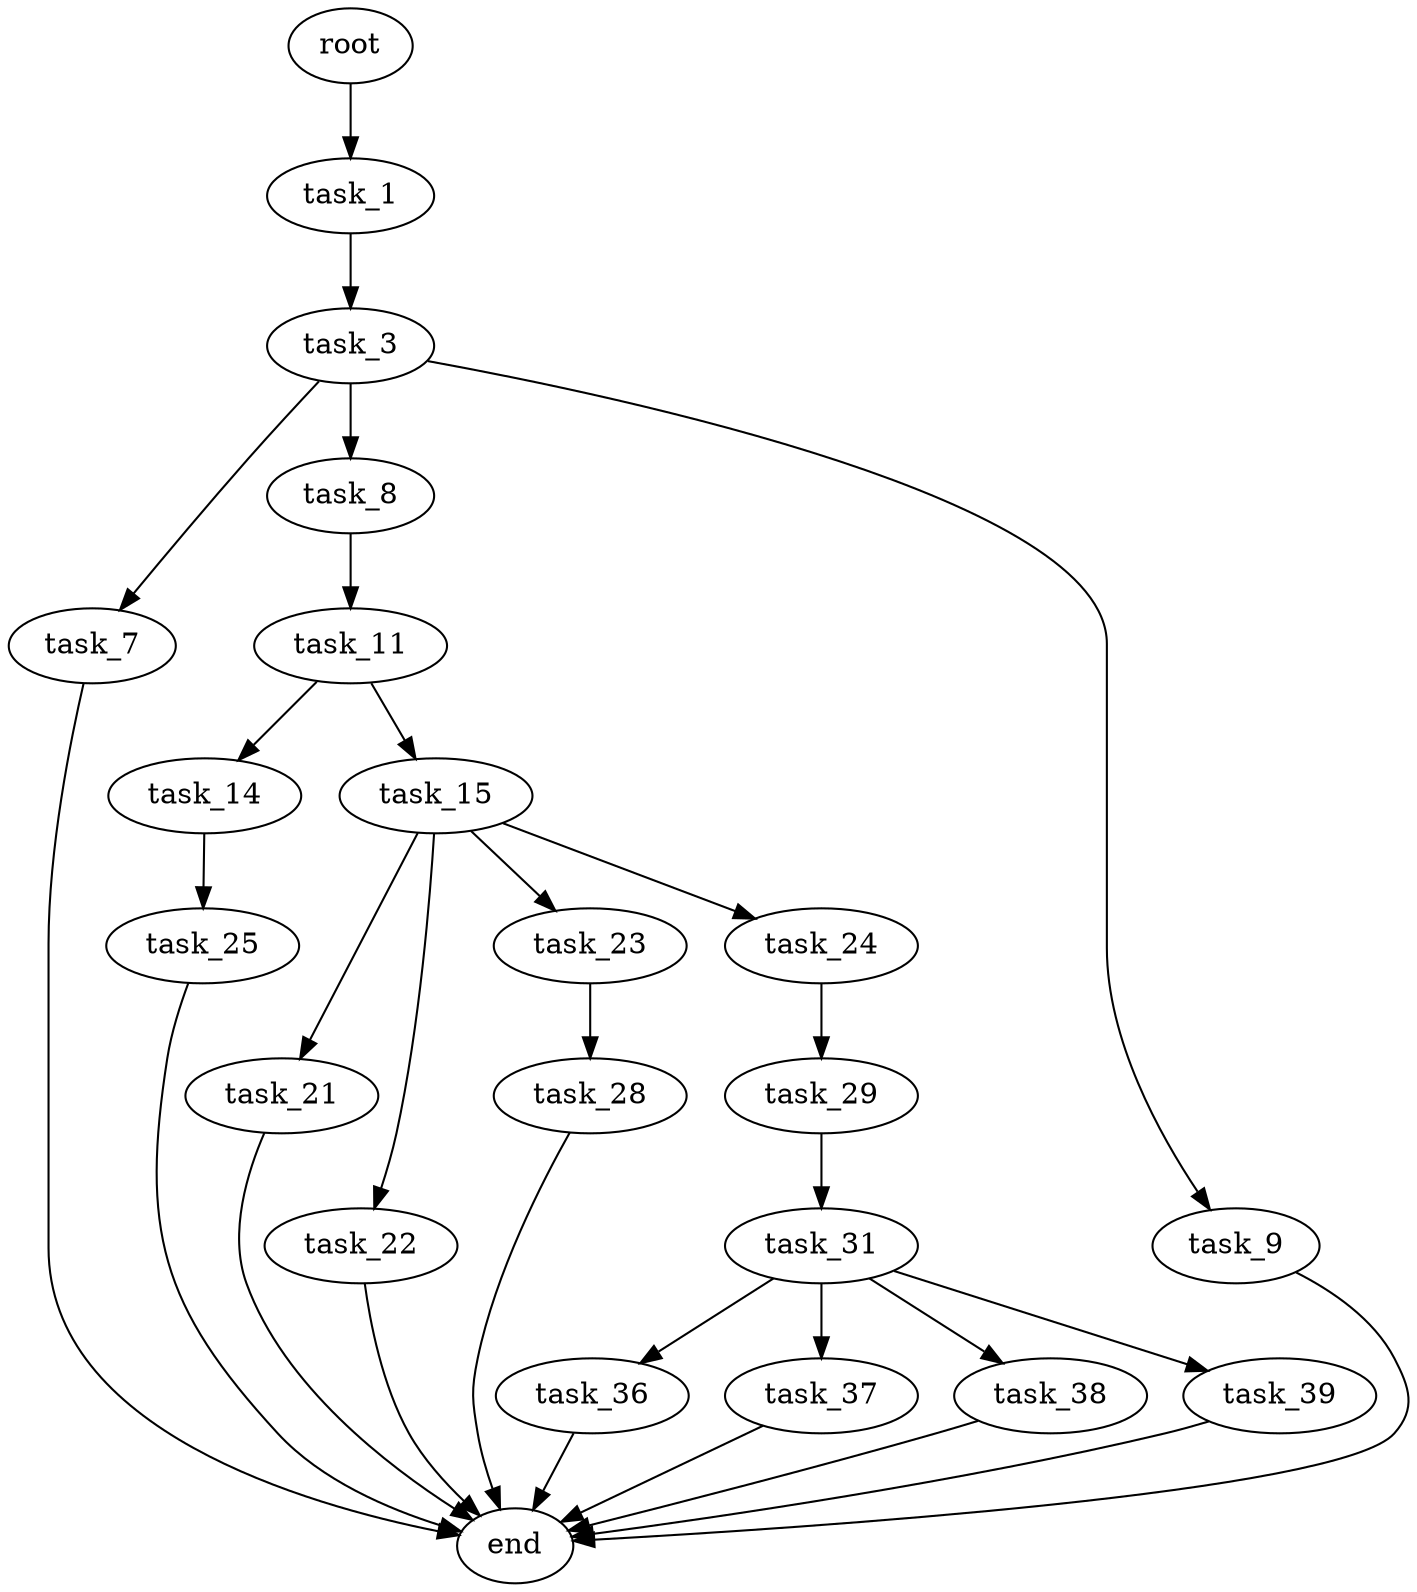 digraph G {
  root [size="0.000000"];
  task_1 [size="682384458841.000000"];
  task_3 [size="231928233984.000000"];
  task_7 [size="28991029248.000000"];
  task_8 [size="231928233984.000000"];
  task_9 [size="6653176748.000000"];
  task_11 [size="593161092292.000000"];
  task_14 [size="8149951919.000000"];
  task_15 [size="77575519973.000000"];
  task_21 [size="68719476736.000000"];
  task_22 [size="22494066120.000000"];
  task_23 [size="104182260019.000000"];
  task_24 [size="8589934592.000000"];
  task_25 [size="549755813888.000000"];
  task_28 [size="13263015938.000000"];
  task_29 [size="607458936988.000000"];
  task_31 [size="1182394707.000000"];
  task_36 [size="400653621605.000000"];
  task_37 [size="549755813888.000000"];
  task_38 [size="47584059849.000000"];
  task_39 [size="782757789696.000000"];
  end [size="0.000000"];

  root -> task_1 [size="1.000000"];
  task_1 -> task_3 [size="536870912.000000"];
  task_3 -> task_7 [size="301989888.000000"];
  task_3 -> task_8 [size="301989888.000000"];
  task_3 -> task_9 [size="301989888.000000"];
  task_7 -> end [size="1.000000"];
  task_8 -> task_11 [size="301989888.000000"];
  task_9 -> end [size="1.000000"];
  task_11 -> task_14 [size="679477248.000000"];
  task_11 -> task_15 [size="679477248.000000"];
  task_14 -> task_25 [size="134217728.000000"];
  task_15 -> task_21 [size="209715200.000000"];
  task_15 -> task_22 [size="209715200.000000"];
  task_15 -> task_23 [size="209715200.000000"];
  task_15 -> task_24 [size="209715200.000000"];
  task_21 -> end [size="1.000000"];
  task_22 -> end [size="1.000000"];
  task_23 -> task_28 [size="75497472.000000"];
  task_24 -> task_29 [size="33554432.000000"];
  task_25 -> end [size="1.000000"];
  task_28 -> end [size="1.000000"];
  task_29 -> task_31 [size="679477248.000000"];
  task_31 -> task_36 [size="33554432.000000"];
  task_31 -> task_37 [size="33554432.000000"];
  task_31 -> task_38 [size="33554432.000000"];
  task_31 -> task_39 [size="33554432.000000"];
  task_36 -> end [size="1.000000"];
  task_37 -> end [size="1.000000"];
  task_38 -> end [size="1.000000"];
  task_39 -> end [size="1.000000"];
}
